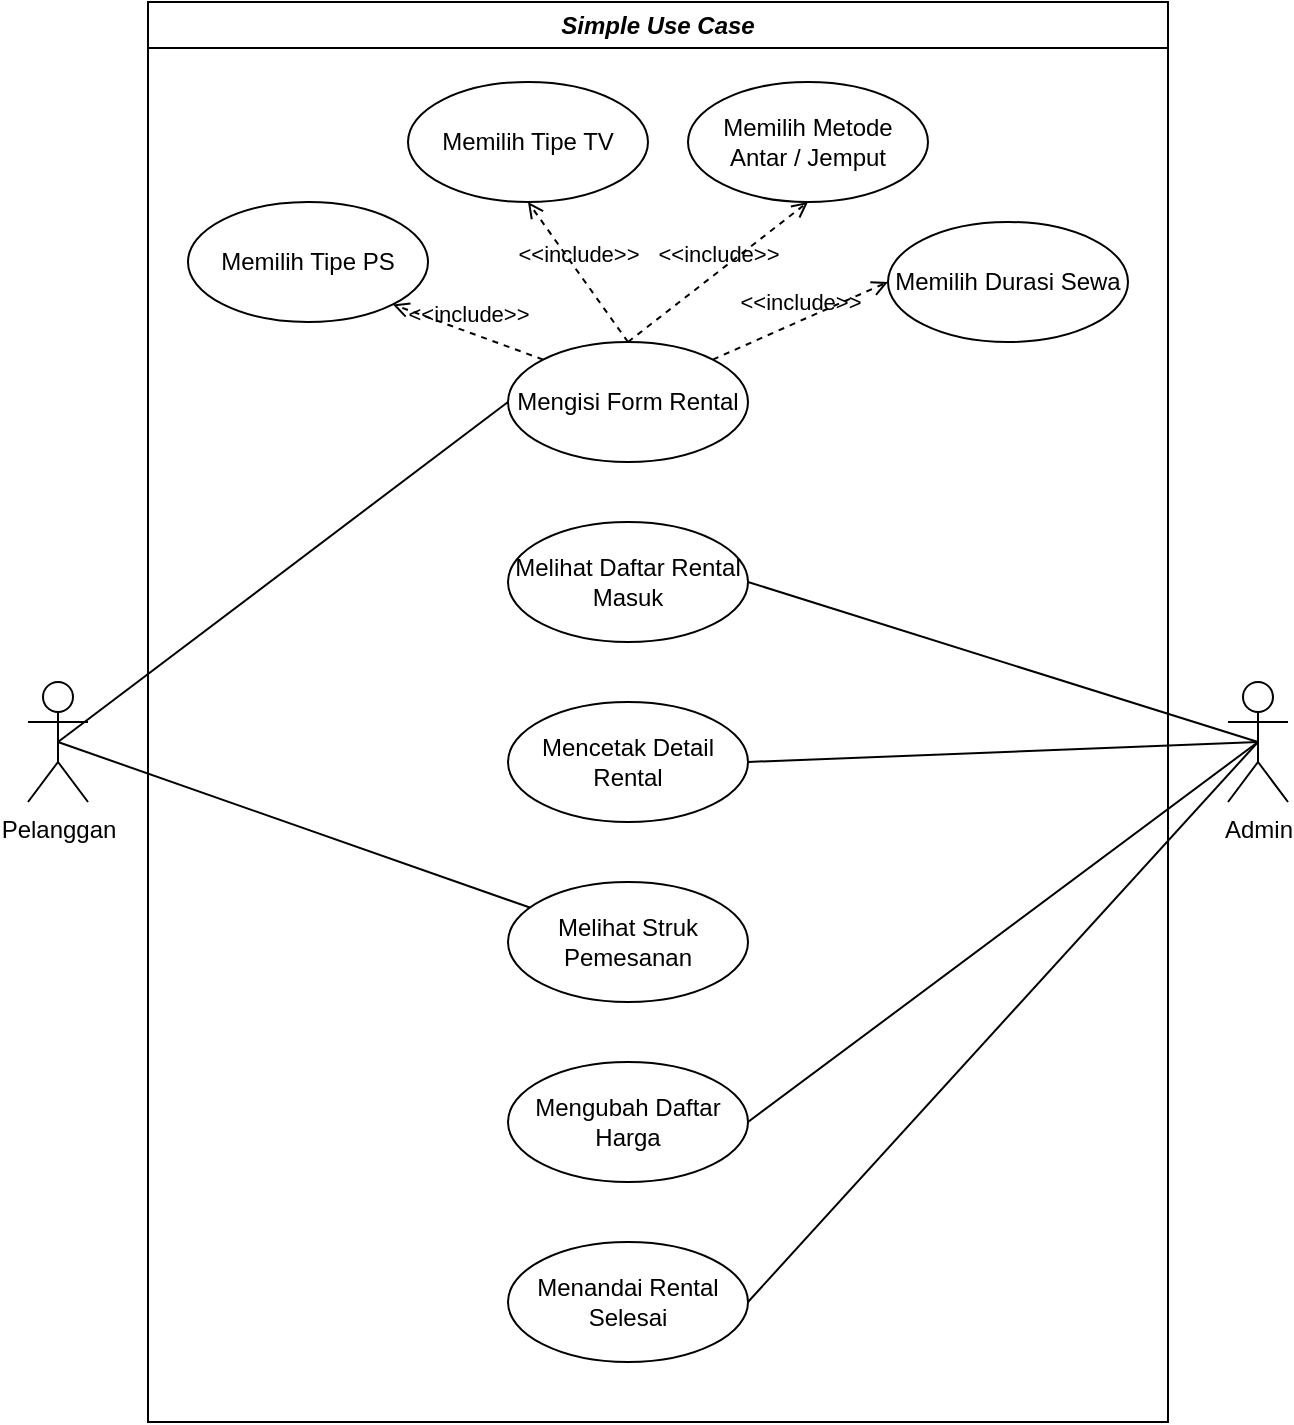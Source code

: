 <mxfile version="26.2.15" pages="2">
  <diagram name="Use Case Diagram" id="xOyTkN_rwRYirkF_gSdX">
    <mxGraphModel dx="2066" dy="1201" grid="1" gridSize="10" guides="1" tooltips="1" connect="1" arrows="1" fold="1" page="1" pageScale="1" pageWidth="850" pageHeight="1100" math="0" shadow="0">
      <root>
        <mxCell id="0" />
        <mxCell id="1" parent="0" />
        <mxCell id="XddIDYPcrH-Y5ov6MuFb-1" value="Mengisi Form Rental" style="ellipse;whiteSpace=wrap;html=1;" vertex="1" parent="1">
          <mxGeometry x="270" y="210" width="120" height="60" as="geometry" />
        </mxCell>
        <mxCell id="XddIDYPcrH-Y5ov6MuFb-2" value="Memilih Tipe PS" style="ellipse;whiteSpace=wrap;html=1;" vertex="1" parent="1">
          <mxGeometry x="110" y="140" width="120" height="60" as="geometry" />
        </mxCell>
        <mxCell id="XddIDYPcrH-Y5ov6MuFb-3" value="Memilih Tipe TV" style="ellipse;whiteSpace=wrap;html=1;" vertex="1" parent="1">
          <mxGeometry x="220" y="80" width="120" height="60" as="geometry" />
        </mxCell>
        <mxCell id="XddIDYPcrH-Y5ov6MuFb-4" value="Memilih Durasi Sewa" style="ellipse;whiteSpace=wrap;html=1;" vertex="1" parent="1">
          <mxGeometry x="460" y="150" width="120" height="60" as="geometry" />
        </mxCell>
        <mxCell id="XddIDYPcrH-Y5ov6MuFb-5" value="Memilih Metode&lt;div&gt;Antar / Jemput&lt;/div&gt;" style="ellipse;whiteSpace=wrap;html=1;" vertex="1" parent="1">
          <mxGeometry x="360" y="80" width="120" height="60" as="geometry" />
        </mxCell>
        <mxCell id="XddIDYPcrH-Y5ov6MuFb-13" style="rounded=0;orthogonalLoop=1;jettySize=auto;html=1;exitX=0.5;exitY=0.5;exitDx=0;exitDy=0;exitPerimeter=0;entryX=0;entryY=0.5;entryDx=0;entryDy=0;endArrow=none;startFill=0;" edge="1" parent="1" source="XddIDYPcrH-Y5ov6MuFb-7" target="XddIDYPcrH-Y5ov6MuFb-1">
          <mxGeometry relative="1" as="geometry" />
        </mxCell>
        <mxCell id="XddIDYPcrH-Y5ov6MuFb-14" style="rounded=0;orthogonalLoop=1;jettySize=auto;html=1;exitX=0.5;exitY=0.5;exitDx=0;exitDy=0;exitPerimeter=0;endArrow=none;startFill=0;" edge="1" parent="1" source="XddIDYPcrH-Y5ov6MuFb-7" target="XddIDYPcrH-Y5ov6MuFb-8">
          <mxGeometry relative="1" as="geometry" />
        </mxCell>
        <mxCell id="XddIDYPcrH-Y5ov6MuFb-7" value="Pelanggan" style="shape=umlActor;verticalLabelPosition=bottom;verticalAlign=top;html=1;outlineConnect=0;" vertex="1" parent="1">
          <mxGeometry x="30" y="380" width="30" height="60" as="geometry" />
        </mxCell>
        <mxCell id="XddIDYPcrH-Y5ov6MuFb-8" value="Melihat Struk&lt;div&gt;Pemesanan&lt;/div&gt;" style="ellipse;whiteSpace=wrap;html=1;" vertex="1" parent="1">
          <mxGeometry x="270" y="480" width="120" height="60" as="geometry" />
        </mxCell>
        <mxCell id="XddIDYPcrH-Y5ov6MuFb-9" value="Melihat Daftar Rental Masuk" style="ellipse;whiteSpace=wrap;html=1;" vertex="1" parent="1">
          <mxGeometry x="270" y="300" width="120" height="60" as="geometry" />
        </mxCell>
        <mxCell id="XddIDYPcrH-Y5ov6MuFb-10" value="Mencetak Detail Rental" style="ellipse;whiteSpace=wrap;html=1;" vertex="1" parent="1">
          <mxGeometry x="270" y="390" width="120" height="60" as="geometry" />
        </mxCell>
        <mxCell id="XddIDYPcrH-Y5ov6MuFb-11" value="Mengubah Daftar Harga" style="ellipse;whiteSpace=wrap;html=1;" vertex="1" parent="1">
          <mxGeometry x="270" y="570" width="120" height="60" as="geometry" />
        </mxCell>
        <mxCell id="XddIDYPcrH-Y5ov6MuFb-12" value="Menandai Rental Selesai" style="ellipse;whiteSpace=wrap;html=1;" vertex="1" parent="1">
          <mxGeometry x="270" y="660" width="120" height="60" as="geometry" />
        </mxCell>
        <mxCell id="XddIDYPcrH-Y5ov6MuFb-15" value="Admin" style="shape=umlActor;verticalLabelPosition=bottom;verticalAlign=top;html=1;outlineConnect=0;" vertex="1" parent="1">
          <mxGeometry x="630" y="380" width="30" height="60" as="geometry" />
        </mxCell>
        <mxCell id="XddIDYPcrH-Y5ov6MuFb-16" value="&amp;lt;&amp;lt;include&amp;gt;&amp;gt;" style="html=1;verticalAlign=bottom;labelBackgroundColor=none;endArrow=open;endFill=0;dashed=1;rounded=0;entryX=1;entryY=1;entryDx=0;entryDy=0;exitX=0;exitY=0;exitDx=0;exitDy=0;" edge="1" parent="1" source="XddIDYPcrH-Y5ov6MuFb-1" target="XddIDYPcrH-Y5ov6MuFb-2">
          <mxGeometry width="160" relative="1" as="geometry">
            <mxPoint x="420" y="510" as="sourcePoint" />
            <mxPoint x="580" y="510" as="targetPoint" />
          </mxGeometry>
        </mxCell>
        <mxCell id="XddIDYPcrH-Y5ov6MuFb-17" value="&amp;lt;&amp;lt;include&amp;gt;&amp;gt;" style="html=1;verticalAlign=bottom;labelBackgroundColor=none;endArrow=open;endFill=0;dashed=1;rounded=0;entryX=0.5;entryY=1;entryDx=0;entryDy=0;exitX=0.5;exitY=0;exitDx=0;exitDy=0;" edge="1" parent="1" source="XddIDYPcrH-Y5ov6MuFb-1" target="XddIDYPcrH-Y5ov6MuFb-3">
          <mxGeometry width="160" relative="1" as="geometry">
            <mxPoint x="298" y="229" as="sourcePoint" />
            <mxPoint x="222" y="201" as="targetPoint" />
          </mxGeometry>
        </mxCell>
        <mxCell id="XddIDYPcrH-Y5ov6MuFb-18" value="&amp;lt;&amp;lt;include&amp;gt;&amp;gt;" style="html=1;verticalAlign=bottom;labelBackgroundColor=none;endArrow=open;endFill=0;dashed=1;rounded=0;entryX=0;entryY=0.5;entryDx=0;entryDy=0;exitX=1;exitY=0;exitDx=0;exitDy=0;" edge="1" parent="1" source="XddIDYPcrH-Y5ov6MuFb-1" target="XddIDYPcrH-Y5ov6MuFb-4">
          <mxGeometry width="160" relative="1" as="geometry">
            <mxPoint x="340" y="220" as="sourcePoint" />
            <mxPoint x="290" y="150" as="targetPoint" />
          </mxGeometry>
        </mxCell>
        <mxCell id="XddIDYPcrH-Y5ov6MuFb-19" value="&amp;lt;&amp;lt;include&amp;gt;&amp;gt;" style="html=1;verticalAlign=bottom;labelBackgroundColor=none;endArrow=open;endFill=0;dashed=1;rounded=0;entryX=0.5;entryY=1;entryDx=0;entryDy=0;exitX=0.5;exitY=0;exitDx=0;exitDy=0;" edge="1" parent="1" source="XddIDYPcrH-Y5ov6MuFb-1" target="XddIDYPcrH-Y5ov6MuFb-5">
          <mxGeometry width="160" relative="1" as="geometry">
            <mxPoint x="340" y="220" as="sourcePoint" />
            <mxPoint x="290" y="150" as="targetPoint" />
          </mxGeometry>
        </mxCell>
        <mxCell id="XddIDYPcrH-Y5ov6MuFb-21" style="rounded=0;orthogonalLoop=1;jettySize=auto;html=1;exitX=1;exitY=0.5;exitDx=0;exitDy=0;endArrow=none;startFill=0;entryX=0.5;entryY=0.5;entryDx=0;entryDy=0;entryPerimeter=0;" edge="1" parent="1" source="XddIDYPcrH-Y5ov6MuFb-9" target="XddIDYPcrH-Y5ov6MuFb-15">
          <mxGeometry relative="1" as="geometry">
            <mxPoint x="400" y="250" as="sourcePoint" />
            <mxPoint x="635" y="420" as="targetPoint" />
          </mxGeometry>
        </mxCell>
        <mxCell id="XddIDYPcrH-Y5ov6MuFb-22" style="rounded=0;orthogonalLoop=1;jettySize=auto;html=1;exitX=1;exitY=0.5;exitDx=0;exitDy=0;endArrow=none;startFill=0;entryX=0.5;entryY=0.5;entryDx=0;entryDy=0;entryPerimeter=0;" edge="1" parent="1" source="XddIDYPcrH-Y5ov6MuFb-10" target="XddIDYPcrH-Y5ov6MuFb-15">
          <mxGeometry relative="1" as="geometry">
            <mxPoint x="400" y="340" as="sourcePoint" />
            <mxPoint x="635" y="420" as="targetPoint" />
          </mxGeometry>
        </mxCell>
        <mxCell id="XddIDYPcrH-Y5ov6MuFb-23" style="rounded=0;orthogonalLoop=1;jettySize=auto;html=1;exitX=1;exitY=0.5;exitDx=0;exitDy=0;endArrow=none;startFill=0;entryX=0.5;entryY=0.5;entryDx=0;entryDy=0;entryPerimeter=0;" edge="1" parent="1" source="XddIDYPcrH-Y5ov6MuFb-11" target="XddIDYPcrH-Y5ov6MuFb-15">
          <mxGeometry relative="1" as="geometry">
            <mxPoint x="400" y="430" as="sourcePoint" />
            <mxPoint x="635" y="420" as="targetPoint" />
          </mxGeometry>
        </mxCell>
        <mxCell id="XddIDYPcrH-Y5ov6MuFb-24" style="rounded=0;orthogonalLoop=1;jettySize=auto;html=1;exitX=1;exitY=0.5;exitDx=0;exitDy=0;endArrow=none;startFill=0;entryX=0.5;entryY=0.5;entryDx=0;entryDy=0;entryPerimeter=0;" edge="1" parent="1" source="XddIDYPcrH-Y5ov6MuFb-12" target="XddIDYPcrH-Y5ov6MuFb-15">
          <mxGeometry relative="1" as="geometry">
            <mxPoint x="400" y="610" as="sourcePoint" />
            <mxPoint x="635" y="420" as="targetPoint" />
          </mxGeometry>
        </mxCell>
        <mxCell id="XddIDYPcrH-Y5ov6MuFb-25" value="&lt;i&gt;Simple Use Case&lt;/i&gt;" style="swimlane;whiteSpace=wrap;html=1;startSize=23;" vertex="1" parent="1">
          <mxGeometry x="90" y="40" width="510" height="710" as="geometry" />
        </mxCell>
      </root>
    </mxGraphModel>
  </diagram>
  <diagram id="zvoZS6hSlHPzsCZgMPH9" name="Page-2">
    <mxGraphModel dx="1722" dy="1001" grid="1" gridSize="10" guides="1" tooltips="1" connect="1" arrows="1" fold="1" page="1" pageScale="1" pageWidth="850" pageHeight="1100" math="0" shadow="0">
      <root>
        <mxCell id="0" />
        <mxCell id="1" parent="0" />
        <mxCell id="7cS6nVsMlmjqD7m7EnYL-1" value="Rental" style="swimlane;fontStyle=1;align=center;verticalAlign=top;childLayout=stackLayout;horizontal=1;startSize=27.2;horizontalStack=0;resizeParent=1;resizeParentMax=0;resizeLast=0;collapsible=0;marginBottom=0;fontSize=14;" vertex="1" parent="1">
          <mxGeometry x="175" y="20" width="295" height="548.2" as="geometry" />
        </mxCell>
        <mxCell id="7cS6nVsMlmjqD7m7EnYL-2" value="+int id" style="text;strokeColor=none;fillColor=none;align=left;verticalAlign=top;spacingLeft=4;spacingRight=4;overflow=hidden;rotatable=0;points=[[0,0.5],[1,0.5]];portConstraint=eastwest;fontSize=14;" vertex="1" parent="7cS6nVsMlmjqD7m7EnYL-1">
          <mxGeometry y="27.2" width="295" height="27" as="geometry" />
        </mxCell>
        <mxCell id="7cS6nVsMlmjqD7m7EnYL-3" value="+string name" style="text;strokeColor=none;fillColor=none;align=left;verticalAlign=top;spacingLeft=4;spacingRight=4;overflow=hidden;rotatable=0;points=[[0,0.5],[1,0.5]];portConstraint=eastwest;fontSize=14;" vertex="1" parent="7cS6nVsMlmjqD7m7EnYL-1">
          <mxGeometry y="54.2" width="295" height="27" as="geometry" />
        </mxCell>
        <mxCell id="7cS6nVsMlmjqD7m7EnYL-4" value="+string phone" style="text;strokeColor=none;fillColor=none;align=left;verticalAlign=top;spacingLeft=4;spacingRight=4;overflow=hidden;rotatable=0;points=[[0,0.5],[1,0.5]];portConstraint=eastwest;fontSize=14;" vertex="1" parent="7cS6nVsMlmjqD7m7EnYL-1">
          <mxGeometry y="81.2" width="295" height="27" as="geometry" />
        </mxCell>
        <mxCell id="7cS6nVsMlmjqD7m7EnYL-5" value="+text address" style="text;strokeColor=none;fillColor=none;align=left;verticalAlign=top;spacingLeft=4;spacingRight=4;overflow=hidden;rotatable=0;points=[[0,0.5],[1,0.5]];portConstraint=eastwest;fontSize=14;" vertex="1" parent="7cS6nVsMlmjqD7m7EnYL-1">
          <mxGeometry y="108.2" width="295" height="27" as="geometry" />
        </mxCell>
        <mxCell id="7cS6nVsMlmjqD7m7EnYL-6" value="+string ig" style="text;strokeColor=none;fillColor=none;align=left;verticalAlign=top;spacingLeft=4;spacingRight=4;overflow=hidden;rotatable=0;points=[[0,0.5],[1,0.5]];portConstraint=eastwest;fontSize=14;" vertex="1" parent="7cS6nVsMlmjqD7m7EnYL-1">
          <mxGeometry y="135.2" width="295" height="27" as="geometry" />
        </mxCell>
        <mxCell id="7cS6nVsMlmjqD7m7EnYL-7" value="+string fb" style="text;strokeColor=none;fillColor=none;align=left;verticalAlign=top;spacingLeft=4;spacingRight=4;overflow=hidden;rotatable=0;points=[[0,0.5],[1,0.5]];portConstraint=eastwest;fontSize=14;" vertex="1" parent="7cS6nVsMlmjqD7m7EnYL-1">
          <mxGeometry y="162.2" width="295" height="27" as="geometry" />
        </mxCell>
        <mxCell id="7cS6nVsMlmjqD7m7EnYL-8" value="+string tiktok" style="text;strokeColor=none;fillColor=none;align=left;verticalAlign=top;spacingLeft=4;spacingRight=4;overflow=hidden;rotatable=0;points=[[0,0.5],[1,0.5]];portConstraint=eastwest;fontSize=14;" vertex="1" parent="7cS6nVsMlmjqD7m7EnYL-1">
          <mxGeometry y="189.2" width="295" height="27" as="geometry" />
        </mxCell>
        <mxCell id="7cS6nVsMlmjqD7m7EnYL-9" value="+text special_request" style="text;strokeColor=none;fillColor=none;align=left;verticalAlign=top;spacingLeft=4;spacingRight=4;overflow=hidden;rotatable=0;points=[[0,0.5],[1,0.5]];portConstraint=eastwest;fontSize=14;" vertex="1" parent="7cS6nVsMlmjqD7m7EnYL-1">
          <mxGeometry y="216.2" width="295" height="27" as="geometry" />
        </mxCell>
        <mxCell id="7cS6nVsMlmjqD7m7EnYL-10" value="+date rental_date" style="text;strokeColor=none;fillColor=none;align=left;verticalAlign=top;spacingLeft=4;spacingRight=4;overflow=hidden;rotatable=0;points=[[0,0.5],[1,0.5]];portConstraint=eastwest;fontSize=14;" vertex="1" parent="7cS6nVsMlmjqD7m7EnYL-1">
          <mxGeometry y="243.2" width="295" height="27" as="geometry" />
        </mxCell>
        <mxCell id="7cS6nVsMlmjqD7m7EnYL-11" value="+date return_date" style="text;strokeColor=none;fillColor=none;align=left;verticalAlign=top;spacingLeft=4;spacingRight=4;overflow=hidden;rotatable=0;points=[[0,0.5],[1,0.5]];portConstraint=eastwest;fontSize=14;" vertex="1" parent="7cS6nVsMlmjqD7m7EnYL-1">
          <mxGeometry y="270.2" width="295" height="27" as="geometry" />
        </mxCell>
        <mxCell id="7cS6nVsMlmjqD7m7EnYL-12" value="+date delivery_date" style="text;strokeColor=none;fillColor=none;align=left;verticalAlign=top;spacingLeft=4;spacingRight=4;overflow=hidden;rotatable=0;points=[[0,0.5],[1,0.5]];portConstraint=eastwest;fontSize=14;" vertex="1" parent="7cS6nVsMlmjqD7m7EnYL-1">
          <mxGeometry y="297.2" width="295" height="27" as="geometry" />
        </mxCell>
        <mxCell id="7cS6nVsMlmjqD7m7EnYL-13" value="+time delivery_time" style="text;strokeColor=none;fillColor=none;align=left;verticalAlign=top;spacingLeft=4;spacingRight=4;overflow=hidden;rotatable=0;points=[[0,0.5],[1,0.5]];portConstraint=eastwest;fontSize=14;" vertex="1" parent="7cS6nVsMlmjqD7m7EnYL-1">
          <mxGeometry y="324.2" width="295" height="27" as="geometry" />
        </mxCell>
        <mxCell id="7cS6nVsMlmjqD7m7EnYL-14" value="+decimal total_price" style="text;strokeColor=none;fillColor=none;align=left;verticalAlign=top;spacingLeft=4;spacingRight=4;overflow=hidden;rotatable=0;points=[[0,0.5],[1,0.5]];portConstraint=eastwest;fontSize=14;" vertex="1" parent="7cS6nVsMlmjqD7m7EnYL-1">
          <mxGeometry y="351.2" width="295" height="27" as="geometry" />
        </mxCell>
        <mxCell id="7cS6nVsMlmjqD7m7EnYL-15" value="+bool agreement_accepted" style="text;strokeColor=none;fillColor=none;align=left;verticalAlign=top;spacingLeft=4;spacingRight=4;overflow=hidden;rotatable=0;points=[[0,0.5],[1,0.5]];portConstraint=eastwest;fontSize=14;" vertex="1" parent="7cS6nVsMlmjqD7m7EnYL-1">
          <mxGeometry y="378.2" width="295" height="27" as="geometry" />
        </mxCell>
        <mxCell id="7cS6nVsMlmjqD7m7EnYL-16" value="+timestamp created_at" style="text;strokeColor=none;fillColor=none;align=left;verticalAlign=top;spacingLeft=4;spacingRight=4;overflow=hidden;rotatable=0;points=[[0,0.5],[1,0.5]];portConstraint=eastwest;fontSize=14;" vertex="1" parent="7cS6nVsMlmjqD7m7EnYL-1">
          <mxGeometry y="405.2" width="295" height="27" as="geometry" />
        </mxCell>
        <mxCell id="7cS6nVsMlmjqD7m7EnYL-17" value="+timestamp updated_at" style="text;strokeColor=none;fillColor=none;align=left;verticalAlign=top;spacingLeft=4;spacingRight=4;overflow=hidden;rotatable=0;points=[[0,0.5],[1,0.5]];portConstraint=eastwest;fontSize=14;" vertex="1" parent="7cS6nVsMlmjqD7m7EnYL-1">
          <mxGeometry y="432.2" width="295" height="27" as="geometry" />
        </mxCell>
        <mxCell id="7cS6nVsMlmjqD7m7EnYL-18" style="line;strokeWidth=1;fillColor=none;align=left;verticalAlign=middle;spacingTop=-1;spacingLeft=3;spacingRight=3;rotatable=0;labelPosition=right;points=[];portConstraint=eastwest;strokeColor=inherit;fontSize=14;" vertex="1" parent="7cS6nVsMlmjqD7m7EnYL-1">
          <mxGeometry y="459.2" width="295" height="8" as="geometry" />
        </mxCell>
        <mxCell id="7cS6nVsMlmjqD7m7EnYL-19" value="+enum id_card_type(KTP/SIM/KTM)" style="text;strokeColor=none;fillColor=none;align=left;verticalAlign=top;spacingLeft=4;spacingRight=4;overflow=hidden;rotatable=0;points=[[0,0.5],[1,0.5]];portConstraint=eastwest;fontSize=14;" vertex="1" parent="7cS6nVsMlmjqD7m7EnYL-1">
          <mxGeometry y="467.2" width="295" height="27" as="geometry" />
        </mxCell>
        <mxCell id="7cS6nVsMlmjqD7m7EnYL-20" value="+enum duration_type(12_jam/24_jam)" style="text;strokeColor=none;fillColor=none;align=left;verticalAlign=top;spacingLeft=4;spacingRight=4;overflow=hidden;rotatable=0;points=[[0,0.5],[1,0.5]];portConstraint=eastwest;fontSize=14;" vertex="1" parent="7cS6nVsMlmjqD7m7EnYL-1">
          <mxGeometry y="494.2" width="295" height="27" as="geometry" />
        </mxCell>
        <mxCell id="7cS6nVsMlmjqD7m7EnYL-21" value="+enum delivery_method(antar/jemput)" style="text;strokeColor=none;fillColor=none;align=left;verticalAlign=top;spacingLeft=4;spacingRight=4;overflow=hidden;rotatable=0;points=[[0,0.5],[1,0.5]];portConstraint=eastwest;fontSize=14;" vertex="1" parent="7cS6nVsMlmjqD7m7EnYL-1">
          <mxGeometry y="521.2" width="295" height="27" as="geometry" />
        </mxCell>
        <mxCell id="7cS6nVsMlmjqD7m7EnYL-22" value="Rental_Unit" style="swimlane;fontStyle=1;align=center;verticalAlign=top;childLayout=stackLayout;horizontal=1;startSize=34.667;horizontalStack=0;resizeParent=1;resizeParentMax=0;resizeLast=0;collapsible=0;marginBottom=0;fontSize=14;" vertex="1" parent="1">
          <mxGeometry x="20" y="675" width="298" height="217.667" as="geometry" />
        </mxCell>
        <mxCell id="7cS6nVsMlmjqD7m7EnYL-23" value="+int id" style="text;strokeColor=none;fillColor=none;align=left;verticalAlign=top;spacingLeft=4;spacingRight=4;overflow=hidden;rotatable=0;points=[[0,0.5],[1,0.5]];portConstraint=eastwest;fontSize=14;" vertex="1" parent="7cS6nVsMlmjqD7m7EnYL-22">
          <mxGeometry y="34.667" width="298" height="35" as="geometry" />
        </mxCell>
        <mxCell id="7cS6nVsMlmjqD7m7EnYL-24" value="+int rental_id" style="text;strokeColor=none;fillColor=none;align=left;verticalAlign=top;spacingLeft=4;spacingRight=4;overflow=hidden;rotatable=0;points=[[0,0.5],[1,0.5]];portConstraint=eastwest;fontSize=14;" vertex="1" parent="7cS6nVsMlmjqD7m7EnYL-22">
          <mxGeometry y="69.667" width="298" height="35" as="geometry" />
        </mxCell>
        <mxCell id="7cS6nVsMlmjqD7m7EnYL-25" value="+int quantity" style="text;strokeColor=none;fillColor=none;align=left;verticalAlign=top;spacingLeft=4;spacingRight=4;overflow=hidden;rotatable=0;points=[[0,0.5],[1,0.5]];portConstraint=eastwest;fontSize=14;" vertex="1" parent="7cS6nVsMlmjqD7m7EnYL-22">
          <mxGeometry y="104.667" width="298" height="35" as="geometry" />
        </mxCell>
        <mxCell id="7cS6nVsMlmjqD7m7EnYL-26" style="line;strokeWidth=1;fillColor=none;align=left;verticalAlign=middle;spacingTop=-1;spacingLeft=3;spacingRight=3;rotatable=0;labelPosition=right;points=[];portConstraint=eastwest;strokeColor=inherit;fontSize=14;" vertex="1" parent="7cS6nVsMlmjqD7m7EnYL-22">
          <mxGeometry y="139.667" width="298" height="8" as="geometry" />
        </mxCell>
        <mxCell id="7cS6nVsMlmjqD7m7EnYL-27" value="+enum type(ORI/HEN)" style="text;strokeColor=none;fillColor=none;align=left;verticalAlign=top;spacingLeft=4;spacingRight=4;overflow=hidden;rotatable=0;points=[[0,0.5],[1,0.5]];portConstraint=eastwest;fontSize=14;" vertex="1" parent="7cS6nVsMlmjqD7m7EnYL-22">
          <mxGeometry y="147.667" width="298" height="35" as="geometry" />
        </mxCell>
        <mxCell id="7cS6nVsMlmjqD7m7EnYL-28" value="+enum model(PS2/PS3/PS4/PS5)" style="text;strokeColor=none;fillColor=none;align=left;verticalAlign=top;spacingLeft=4;spacingRight=4;overflow=hidden;rotatable=0;points=[[0,0.5],[1,0.5]];portConstraint=eastwest;fontSize=14;" vertex="1" parent="7cS6nVsMlmjqD7m7EnYL-22">
          <mxGeometry y="182.667" width="298" height="35" as="geometry" />
        </mxCell>
        <mxCell id="7cS6nVsMlmjqD7m7EnYL-29" value="Rental_TV" style="swimlane;fontStyle=1;align=center;verticalAlign=top;childLayout=stackLayout;horizontal=1;startSize=36.8;horizontalStack=0;resizeParent=1;resizeParentMax=0;resizeLast=0;collapsible=0;marginBottom=0;fontSize=14;" vertex="1" parent="1">
          <mxGeometry x="368" y="675" width="290" height="192.8" as="geometry" />
        </mxCell>
        <mxCell id="7cS6nVsMlmjqD7m7EnYL-30" value="+int id" style="text;strokeColor=none;fillColor=none;align=left;verticalAlign=top;spacingLeft=4;spacingRight=4;overflow=hidden;rotatable=0;points=[[0,0.5],[1,0.5]];portConstraint=eastwest;fontSize=14;" vertex="1" parent="7cS6nVsMlmjqD7m7EnYL-29">
          <mxGeometry y="36.8" width="290" height="37" as="geometry" />
        </mxCell>
        <mxCell id="7cS6nVsMlmjqD7m7EnYL-31" value="+int rental_id" style="text;strokeColor=none;fillColor=none;align=left;verticalAlign=top;spacingLeft=4;spacingRight=4;overflow=hidden;rotatable=0;points=[[0,0.5],[1,0.5]];portConstraint=eastwest;fontSize=14;" vertex="1" parent="7cS6nVsMlmjqD7m7EnYL-29">
          <mxGeometry y="73.8" width="290" height="37" as="geometry" />
        </mxCell>
        <mxCell id="7cS6nVsMlmjqD7m7EnYL-32" value="+int quantity" style="text;strokeColor=none;fillColor=none;align=left;verticalAlign=top;spacingLeft=4;spacingRight=4;overflow=hidden;rotatable=0;points=[[0,0.5],[1,0.5]];portConstraint=eastwest;fontSize=14;" vertex="1" parent="7cS6nVsMlmjqD7m7EnYL-29">
          <mxGeometry y="110.8" width="290" height="37" as="geometry" />
        </mxCell>
        <mxCell id="7cS6nVsMlmjqD7m7EnYL-33" style="line;strokeWidth=1;fillColor=none;align=left;verticalAlign=middle;spacingTop=-1;spacingLeft=3;spacingRight=3;rotatable=0;labelPosition=right;points=[];portConstraint=eastwest;strokeColor=inherit;fontSize=14;" vertex="1" parent="7cS6nVsMlmjqD7m7EnYL-29">
          <mxGeometry y="147.8" width="290" height="8" as="geometry" />
        </mxCell>
        <mxCell id="7cS6nVsMlmjqD7m7EnYL-34" value="+enum tv_type(24&quot;/32&quot;/40&quot;/43&quot;)" style="text;strokeColor=none;fillColor=none;align=left;verticalAlign=top;spacingLeft=4;spacingRight=4;overflow=hidden;rotatable=0;points=[[0,0.5],[1,0.5]];portConstraint=eastwest;fontSize=14;" vertex="1" parent="7cS6nVsMlmjqD7m7EnYL-29">
          <mxGeometry y="155.8" width="290" height="37" as="geometry" />
        </mxCell>
        <mxCell id="7cS6nVsMlmjqD7m7EnYL-35" value="Pricing" style="swimlane;fontStyle=1;align=center;verticalAlign=top;childLayout=stackLayout;horizontal=1;startSize=34.667;horizontalStack=0;resizeParent=1;resizeParentMax=0;resizeLast=0;collapsible=0;marginBottom=0;fontSize=14;" vertex="1" parent="1">
          <mxGeometry x="556" y="250" width="254" height="217.667" as="geometry" />
        </mxCell>
        <mxCell id="7cS6nVsMlmjqD7m7EnYL-36" value="+int id" style="text;strokeColor=none;fillColor=none;align=left;verticalAlign=top;spacingLeft=4;spacingRight=4;overflow=hidden;rotatable=0;points=[[0,0.5],[1,0.5]];portConstraint=eastwest;fontSize=14;" vertex="1" parent="7cS6nVsMlmjqD7m7EnYL-35">
          <mxGeometry y="34.667" width="254" height="35" as="geometry" />
        </mxCell>
        <mxCell id="7cS6nVsMlmjqD7m7EnYL-37" value="+decimal price" style="text;strokeColor=none;fillColor=none;align=left;verticalAlign=top;spacingLeft=4;spacingRight=4;overflow=hidden;rotatable=0;points=[[0,0.5],[1,0.5]];portConstraint=eastwest;fontSize=14;" vertex="1" parent="7cS6nVsMlmjqD7m7EnYL-35">
          <mxGeometry y="69.667" width="254" height="35" as="geometry" />
        </mxCell>
        <mxCell id="7cS6nVsMlmjqD7m7EnYL-38" value="+timestamp created_at" style="text;strokeColor=none;fillColor=none;align=left;verticalAlign=top;spacingLeft=4;spacingRight=4;overflow=hidden;rotatable=0;points=[[0,0.5],[1,0.5]];portConstraint=eastwest;fontSize=14;" vertex="1" parent="7cS6nVsMlmjqD7m7EnYL-35">
          <mxGeometry y="104.667" width="254" height="35" as="geometry" />
        </mxCell>
        <mxCell id="7cS6nVsMlmjqD7m7EnYL-39" style="line;strokeWidth=1;fillColor=none;align=left;verticalAlign=middle;spacingTop=-1;spacingLeft=3;spacingRight=3;rotatable=0;labelPosition=right;points=[];portConstraint=eastwest;strokeColor=inherit;fontSize=14;" vertex="1" parent="7cS6nVsMlmjqD7m7EnYL-35">
          <mxGeometry y="139.667" width="254" height="8" as="geometry" />
        </mxCell>
        <mxCell id="7cS6nVsMlmjqD7m7EnYL-40" value="+enum item_type(PSONLY/PSBOX/TV)" style="text;strokeColor=none;fillColor=none;align=left;verticalAlign=top;spacingLeft=4;spacingRight=4;overflow=hidden;rotatable=0;points=[[0,0.5],[1,0.5]];portConstraint=eastwest;fontSize=14;" vertex="1" parent="7cS6nVsMlmjqD7m7EnYL-35">
          <mxGeometry y="147.667" width="254" height="35" as="geometry" />
        </mxCell>
        <mxCell id="7cS6nVsMlmjqD7m7EnYL-41" value="+enum duration(optional)" style="text;strokeColor=none;fillColor=none;align=left;verticalAlign=top;spacingLeft=4;spacingRight=4;overflow=hidden;rotatable=0;points=[[0,0.5],[1,0.5]];portConstraint=eastwest;fontSize=14;" vertex="1" parent="7cS6nVsMlmjqD7m7EnYL-35">
          <mxGeometry y="182.667" width="254" height="35" as="geometry" />
        </mxCell>
        <mxCell id="7cS6nVsMlmjqD7m7EnYL-42" value="has" style="curved=1;startArrow=none;endArrow=open;endSize=12;exitX=0.04;exitY=1;entryX=0.5;entryY=0;rounded=0;fontSize=14;" edge="1" parent="1" source="7cS6nVsMlmjqD7m7EnYL-1" target="7cS6nVsMlmjqD7m7EnYL-22">
          <mxGeometry relative="1" as="geometry">
            <Array as="points">
              <mxPoint x="169" y="639" />
            </Array>
          </mxGeometry>
        </mxCell>
        <mxCell id="7cS6nVsMlmjqD7m7EnYL-43" value="1" style="edgeLabel;resizable=0;labelBackgroundColor=none;fontSize=14;align=right;verticalAlign=top;" vertex="1" parent="7cS6nVsMlmjqD7m7EnYL-42">
          <mxGeometry x="-1" relative="1" as="geometry" />
        </mxCell>
        <mxCell id="7cS6nVsMlmjqD7m7EnYL-44" value="many" style="edgeLabel;resizable=0;labelBackgroundColor=none;fontSize=14;align=left;verticalAlign=bottom;" vertex="1" parent="7cS6nVsMlmjqD7m7EnYL-42">
          <mxGeometry x="1" relative="1" as="geometry" />
        </mxCell>
        <mxCell id="7cS6nVsMlmjqD7m7EnYL-45" value="has" style="curved=1;startArrow=none;endArrow=open;endSize=12;exitX=0.96;exitY=1;entryX=0.5;entryY=0;rounded=0;fontSize=14;" edge="1" parent="1" source="7cS6nVsMlmjqD7m7EnYL-1" target="7cS6nVsMlmjqD7m7EnYL-29">
          <mxGeometry relative="1" as="geometry">
            <Array as="points">
              <mxPoint x="513" y="639" />
            </Array>
          </mxGeometry>
        </mxCell>
        <mxCell id="7cS6nVsMlmjqD7m7EnYL-46" value="1" style="edgeLabel;resizable=0;labelBackgroundColor=none;fontSize=14;align=right;verticalAlign=top;" vertex="1" parent="7cS6nVsMlmjqD7m7EnYL-45">
          <mxGeometry x="-1" relative="1" as="geometry" />
        </mxCell>
        <mxCell id="7cS6nVsMlmjqD7m7EnYL-47" value="many" style="edgeLabel;resizable=0;labelBackgroundColor=none;fontSize=14;align=left;verticalAlign=bottom;" vertex="1" parent="7cS6nVsMlmjqD7m7EnYL-45">
          <mxGeometry x="1" relative="1" as="geometry" />
        </mxCell>
      </root>
    </mxGraphModel>
  </diagram>
</mxfile>

